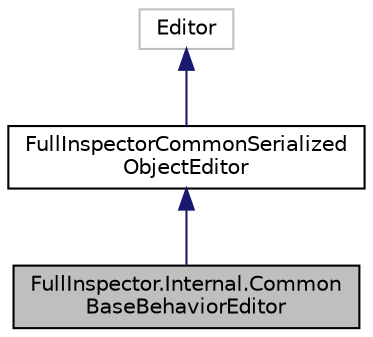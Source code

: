 digraph "FullInspector.Internal.CommonBaseBehaviorEditor"
{
  edge [fontname="Helvetica",fontsize="10",labelfontname="Helvetica",labelfontsize="10"];
  node [fontname="Helvetica",fontsize="10",shape=record];
  Node1 [label="FullInspector.Internal.Common\lBaseBehaviorEditor",height=0.2,width=0.4,color="black", fillcolor="grey75", style="filled" fontcolor="black"];
  Node2 -> Node1 [dir="back",color="midnightblue",fontsize="10",style="solid",fontname="Helvetica"];
  Node2 [label="FullInspectorCommonSerialized\lObjectEditor",height=0.2,width=0.4,color="black", fillcolor="white", style="filled",URL="$class_full_inspector_1_1_full_inspector_common_serialized_object_editor.html",tooltip="An editor that provides a good inspector experience for types which derive from ISerializedObject. "];
  Node3 -> Node2 [dir="back",color="midnightblue",fontsize="10",style="solid",fontname="Helvetica"];
  Node3 [label="Editor",height=0.2,width=0.4,color="grey75", fillcolor="white", style="filled"];
}
